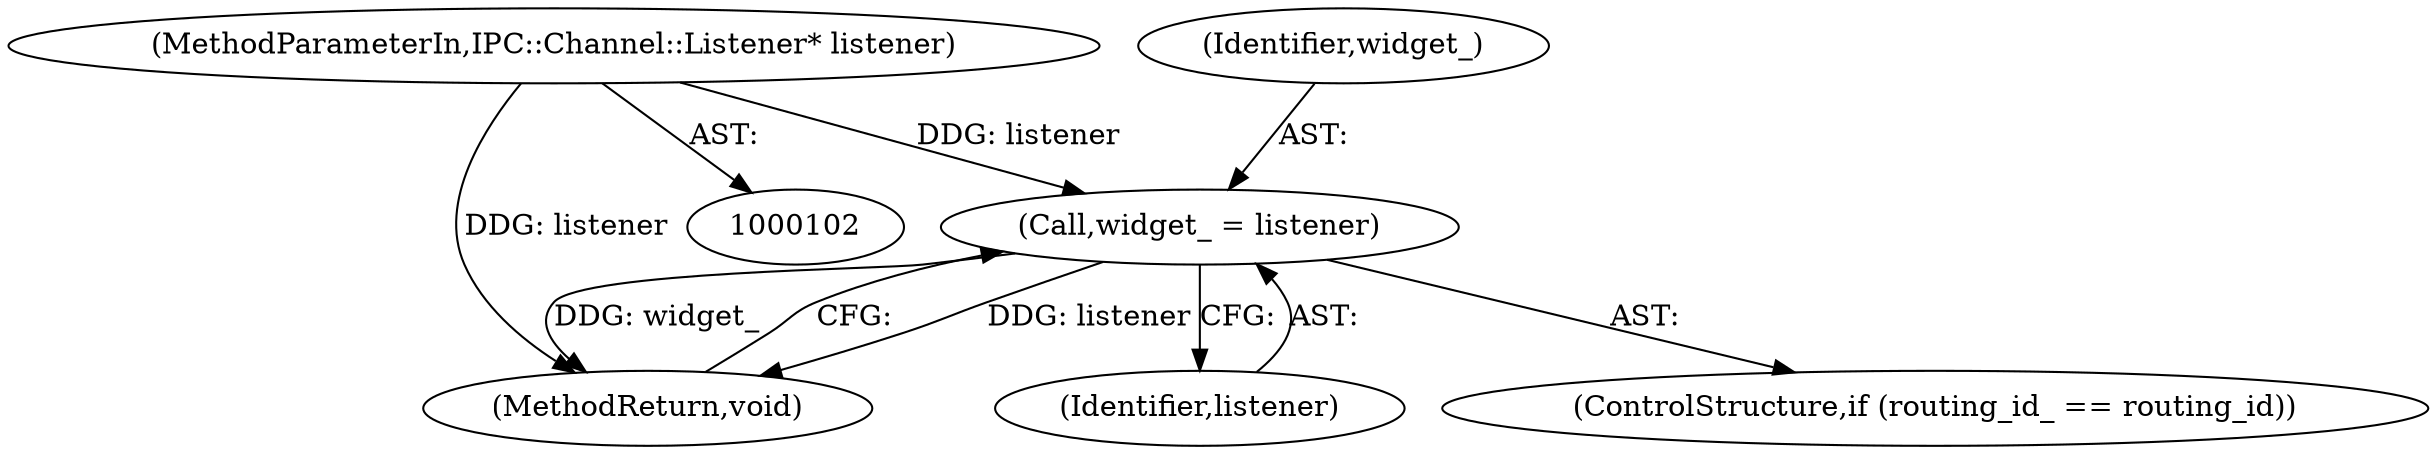 digraph "0_Chrome_744c2a2d90c3c9a33c818e1ea4b7ccb5010663a0_14@pointer" {
"1000104" [label="(MethodParameterIn,IPC::Channel::Listener* listener)"];
"1000110" [label="(Call,widget_ = listener)"];
"1000113" [label="(MethodReturn,void)"];
"1000111" [label="(Identifier,widget_)"];
"1000104" [label="(MethodParameterIn,IPC::Channel::Listener* listener)"];
"1000112" [label="(Identifier,listener)"];
"1000106" [label="(ControlStructure,if (routing_id_ == routing_id))"];
"1000110" [label="(Call,widget_ = listener)"];
"1000104" -> "1000102"  [label="AST: "];
"1000104" -> "1000113"  [label="DDG: listener"];
"1000104" -> "1000110"  [label="DDG: listener"];
"1000110" -> "1000106"  [label="AST: "];
"1000110" -> "1000112"  [label="CFG: "];
"1000111" -> "1000110"  [label="AST: "];
"1000112" -> "1000110"  [label="AST: "];
"1000113" -> "1000110"  [label="CFG: "];
"1000110" -> "1000113"  [label="DDG: listener"];
"1000110" -> "1000113"  [label="DDG: widget_"];
}
